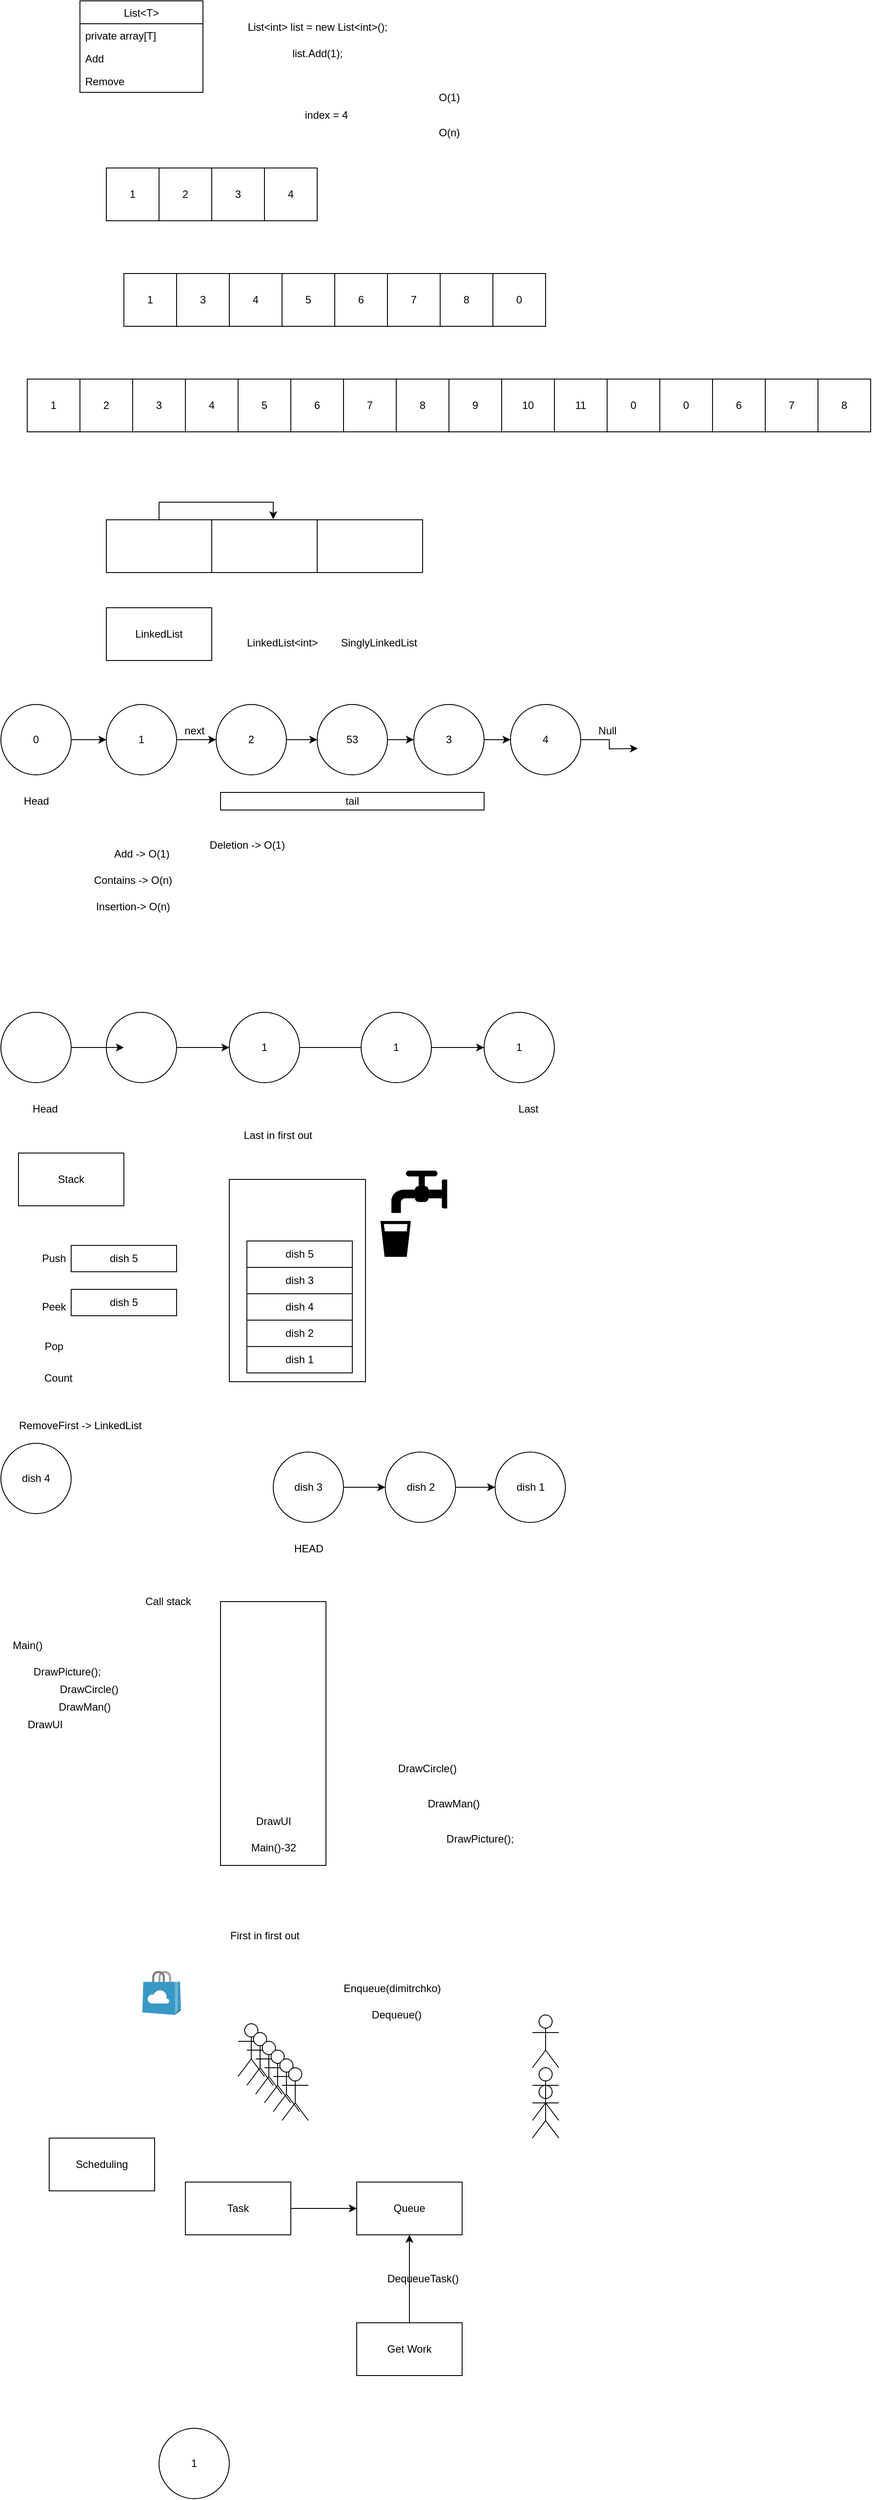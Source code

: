 <mxfile version="14.8.3" type="device"><diagram id="7Ob7HmoxK7Ka6KuP74Fg" name="Page-1"><mxGraphModel dx="782" dy="482" grid="1" gridSize="10" guides="1" tooltips="1" connect="1" arrows="1" fold="1" page="1" pageScale="1" pageWidth="850" pageHeight="1100" math="0" shadow="0"><root><mxCell id="0"/><mxCell id="1" parent="0"/><mxCell id="f8YSzcY2Ne5D4CTjOmmf-1" value="List&lt;T&gt;" style="swimlane;fontStyle=0;childLayout=stackLayout;horizontal=1;startSize=26;fillColor=none;horizontalStack=0;resizeParent=1;resizeParentMax=0;resizeLast=0;collapsible=1;marginBottom=0;" vertex="1" parent="1"><mxGeometry x="120" y="40" width="140" height="104" as="geometry"/></mxCell><mxCell id="f8YSzcY2Ne5D4CTjOmmf-2" value="private array[T]" style="text;strokeColor=none;fillColor=none;align=left;verticalAlign=top;spacingLeft=4;spacingRight=4;overflow=hidden;rotatable=0;points=[[0,0.5],[1,0.5]];portConstraint=eastwest;" vertex="1" parent="f8YSzcY2Ne5D4CTjOmmf-1"><mxGeometry y="26" width="140" height="26" as="geometry"/></mxCell><mxCell id="f8YSzcY2Ne5D4CTjOmmf-3" value="Add" style="text;strokeColor=none;fillColor=none;align=left;verticalAlign=top;spacingLeft=4;spacingRight=4;overflow=hidden;rotatable=0;points=[[0,0.5],[1,0.5]];portConstraint=eastwest;" vertex="1" parent="f8YSzcY2Ne5D4CTjOmmf-1"><mxGeometry y="52" width="140" height="26" as="geometry"/></mxCell><mxCell id="f8YSzcY2Ne5D4CTjOmmf-4" value="Remove" style="text;strokeColor=none;fillColor=none;align=left;verticalAlign=top;spacingLeft=4;spacingRight=4;overflow=hidden;rotatable=0;points=[[0,0.5],[1,0.5]];portConstraint=eastwest;" vertex="1" parent="f8YSzcY2Ne5D4CTjOmmf-1"><mxGeometry y="78" width="140" height="26" as="geometry"/></mxCell><mxCell id="f8YSzcY2Ne5D4CTjOmmf-5" value="1" style="rounded=0;whiteSpace=wrap;html=1;" vertex="1" parent="1"><mxGeometry x="150" y="230" width="60" height="60" as="geometry"/></mxCell><mxCell id="f8YSzcY2Ne5D4CTjOmmf-6" value="List&amp;lt;int&amp;gt; list = new List&amp;lt;int&amp;gt;();" style="text;html=1;align=center;verticalAlign=middle;resizable=0;points=[];autosize=1;strokeColor=none;" vertex="1" parent="1"><mxGeometry x="305" y="60" width="170" height="20" as="geometry"/></mxCell><mxCell id="f8YSzcY2Ne5D4CTjOmmf-7" value="list.Add(1);" style="text;html=1;align=center;verticalAlign=middle;resizable=0;points=[];autosize=1;strokeColor=none;" vertex="1" parent="1"><mxGeometry x="355" y="90" width="70" height="20" as="geometry"/></mxCell><mxCell id="f8YSzcY2Ne5D4CTjOmmf-8" value="2" style="rounded=0;whiteSpace=wrap;html=1;" vertex="1" parent="1"><mxGeometry x="210" y="230" width="60" height="60" as="geometry"/></mxCell><mxCell id="f8YSzcY2Ne5D4CTjOmmf-9" value="3" style="rounded=0;whiteSpace=wrap;html=1;" vertex="1" parent="1"><mxGeometry x="270" y="230" width="60" height="60" as="geometry"/></mxCell><mxCell id="f8YSzcY2Ne5D4CTjOmmf-10" value="4" style="rounded=0;whiteSpace=wrap;html=1;" vertex="1" parent="1"><mxGeometry x="330" y="230" width="60" height="60" as="geometry"/></mxCell><mxCell id="f8YSzcY2Ne5D4CTjOmmf-11" value="index = 4" style="text;html=1;align=center;verticalAlign=middle;resizable=0;points=[];autosize=1;strokeColor=none;" vertex="1" parent="1"><mxGeometry x="370" y="160" width="60" height="20" as="geometry"/></mxCell><mxCell id="f8YSzcY2Ne5D4CTjOmmf-14" value="1" style="rounded=0;whiteSpace=wrap;html=1;" vertex="1" parent="1"><mxGeometry x="170" y="350" width="60" height="60" as="geometry"/></mxCell><mxCell id="f8YSzcY2Ne5D4CTjOmmf-15" value="3" style="rounded=0;whiteSpace=wrap;html=1;" vertex="1" parent="1"><mxGeometry x="230" y="350" width="60" height="60" as="geometry"/></mxCell><mxCell id="f8YSzcY2Ne5D4CTjOmmf-16" value="4" style="rounded=0;whiteSpace=wrap;html=1;" vertex="1" parent="1"><mxGeometry x="290" y="350" width="60" height="60" as="geometry"/></mxCell><mxCell id="f8YSzcY2Ne5D4CTjOmmf-17" value="5" style="rounded=0;whiteSpace=wrap;html=1;" vertex="1" parent="1"><mxGeometry x="350" y="350" width="60" height="60" as="geometry"/></mxCell><mxCell id="f8YSzcY2Ne5D4CTjOmmf-22" value="6" style="rounded=0;whiteSpace=wrap;html=1;" vertex="1" parent="1"><mxGeometry x="410" y="350" width="60" height="60" as="geometry"/></mxCell><mxCell id="f8YSzcY2Ne5D4CTjOmmf-23" value="7" style="rounded=0;whiteSpace=wrap;html=1;" vertex="1" parent="1"><mxGeometry x="470" y="350" width="60" height="60" as="geometry"/></mxCell><mxCell id="f8YSzcY2Ne5D4CTjOmmf-24" value="8" style="rounded=0;whiteSpace=wrap;html=1;" vertex="1" parent="1"><mxGeometry x="530" y="350" width="60" height="60" as="geometry"/></mxCell><mxCell id="f8YSzcY2Ne5D4CTjOmmf-25" value="0" style="rounded=0;whiteSpace=wrap;html=1;" vertex="1" parent="1"><mxGeometry x="590" y="350" width="60" height="60" as="geometry"/></mxCell><mxCell id="f8YSzcY2Ne5D4CTjOmmf-26" value="1" style="rounded=0;whiteSpace=wrap;html=1;" vertex="1" parent="1"><mxGeometry x="60" y="470" width="60" height="60" as="geometry"/></mxCell><mxCell id="f8YSzcY2Ne5D4CTjOmmf-27" value="2" style="rounded=0;whiteSpace=wrap;html=1;" vertex="1" parent="1"><mxGeometry x="120" y="470" width="60" height="60" as="geometry"/></mxCell><mxCell id="f8YSzcY2Ne5D4CTjOmmf-28" value="3" style="rounded=0;whiteSpace=wrap;html=1;" vertex="1" parent="1"><mxGeometry x="180" y="470" width="60" height="60" as="geometry"/></mxCell><mxCell id="f8YSzcY2Ne5D4CTjOmmf-29" value="4" style="rounded=0;whiteSpace=wrap;html=1;" vertex="1" parent="1"><mxGeometry x="240" y="470" width="60" height="60" as="geometry"/></mxCell><mxCell id="f8YSzcY2Ne5D4CTjOmmf-30" value="5" style="rounded=0;whiteSpace=wrap;html=1;" vertex="1" parent="1"><mxGeometry x="300" y="470" width="60" height="60" as="geometry"/></mxCell><mxCell id="f8YSzcY2Ne5D4CTjOmmf-31" value="6" style="rounded=0;whiteSpace=wrap;html=1;" vertex="1" parent="1"><mxGeometry x="360" y="470" width="60" height="60" as="geometry"/></mxCell><mxCell id="f8YSzcY2Ne5D4CTjOmmf-32" value="7" style="rounded=0;whiteSpace=wrap;html=1;" vertex="1" parent="1"><mxGeometry x="420" y="470" width="60" height="60" as="geometry"/></mxCell><mxCell id="f8YSzcY2Ne5D4CTjOmmf-33" value="8" style="rounded=0;whiteSpace=wrap;html=1;" vertex="1" parent="1"><mxGeometry x="480" y="470" width="60" height="60" as="geometry"/></mxCell><mxCell id="f8YSzcY2Ne5D4CTjOmmf-34" value="9" style="rounded=0;whiteSpace=wrap;html=1;" vertex="1" parent="1"><mxGeometry x="540" y="470" width="60" height="60" as="geometry"/></mxCell><mxCell id="f8YSzcY2Ne5D4CTjOmmf-35" value="10" style="rounded=0;whiteSpace=wrap;html=1;" vertex="1" parent="1"><mxGeometry x="600" y="470" width="60" height="60" as="geometry"/></mxCell><mxCell id="f8YSzcY2Ne5D4CTjOmmf-36" value="11" style="rounded=0;whiteSpace=wrap;html=1;" vertex="1" parent="1"><mxGeometry x="660" y="470" width="60" height="60" as="geometry"/></mxCell><mxCell id="f8YSzcY2Ne5D4CTjOmmf-37" value="0" style="rounded=0;whiteSpace=wrap;html=1;" vertex="1" parent="1"><mxGeometry x="720" y="470" width="60" height="60" as="geometry"/></mxCell><mxCell id="f8YSzcY2Ne5D4CTjOmmf-38" value="0" style="rounded=0;whiteSpace=wrap;html=1;" vertex="1" parent="1"><mxGeometry x="780" y="470" width="60" height="60" as="geometry"/></mxCell><mxCell id="f8YSzcY2Ne5D4CTjOmmf-39" value="6" style="rounded=0;whiteSpace=wrap;html=1;" vertex="1" parent="1"><mxGeometry x="840" y="470" width="60" height="60" as="geometry"/></mxCell><mxCell id="f8YSzcY2Ne5D4CTjOmmf-40" value="7" style="rounded=0;whiteSpace=wrap;html=1;" vertex="1" parent="1"><mxGeometry x="900" y="470" width="60" height="60" as="geometry"/></mxCell><mxCell id="f8YSzcY2Ne5D4CTjOmmf-41" value="8" style="rounded=0;whiteSpace=wrap;html=1;" vertex="1" parent="1"><mxGeometry x="960" y="470" width="60" height="60" as="geometry"/></mxCell><mxCell id="f8YSzcY2Ne5D4CTjOmmf-42" value="O(1)" style="text;html=1;align=center;verticalAlign=middle;resizable=0;points=[];autosize=1;strokeColor=none;" vertex="1" parent="1"><mxGeometry x="520" y="140" width="40" height="20" as="geometry"/></mxCell><mxCell id="f8YSzcY2Ne5D4CTjOmmf-43" value="O(n)" style="text;html=1;align=center;verticalAlign=middle;resizable=0;points=[];autosize=1;strokeColor=none;" vertex="1" parent="1"><mxGeometry x="520" y="180" width="40" height="20" as="geometry"/></mxCell><mxCell id="f8YSzcY2Ne5D4CTjOmmf-48" style="edgeStyle=orthogonalEdgeStyle;rounded=0;orthogonalLoop=1;jettySize=auto;html=1;entryX=0.583;entryY=-0.011;entryDx=0;entryDy=0;entryPerimeter=0;" edge="1" parent="1" source="f8YSzcY2Ne5D4CTjOmmf-44" target="f8YSzcY2Ne5D4CTjOmmf-45"><mxGeometry relative="1" as="geometry"/></mxCell><mxCell id="f8YSzcY2Ne5D4CTjOmmf-44" value="" style="rounded=0;whiteSpace=wrap;html=1;" vertex="1" parent="1"><mxGeometry x="150" y="630" width="120" height="60" as="geometry"/></mxCell><mxCell id="f8YSzcY2Ne5D4CTjOmmf-45" value="" style="rounded=0;whiteSpace=wrap;html=1;" vertex="1" parent="1"><mxGeometry x="270" y="630" width="120" height="60" as="geometry"/></mxCell><mxCell id="f8YSzcY2Ne5D4CTjOmmf-46" value="" style="rounded=0;whiteSpace=wrap;html=1;" vertex="1" parent="1"><mxGeometry x="390" y="630" width="120" height="60" as="geometry"/></mxCell><mxCell id="f8YSzcY2Ne5D4CTjOmmf-49" value="LinkedList" style="rounded=0;whiteSpace=wrap;html=1;" vertex="1" parent="1"><mxGeometry x="150" y="730" width="120" height="60" as="geometry"/></mxCell><mxCell id="f8YSzcY2Ne5D4CTjOmmf-58" style="edgeStyle=orthogonalEdgeStyle;rounded=0;orthogonalLoop=1;jettySize=auto;html=1;entryX=0;entryY=0.5;entryDx=0;entryDy=0;" edge="1" parent="1" source="f8YSzcY2Ne5D4CTjOmmf-50" target="f8YSzcY2Ne5D4CTjOmmf-52"><mxGeometry relative="1" as="geometry"/></mxCell><mxCell id="f8YSzcY2Ne5D4CTjOmmf-50" value="1" style="ellipse;whiteSpace=wrap;html=1;" vertex="1" parent="1"><mxGeometry x="150" y="840" width="80" height="80" as="geometry"/></mxCell><mxCell id="f8YSzcY2Ne5D4CTjOmmf-51" value="LinkedList&amp;lt;int&amp;gt;" style="text;html=1;align=center;verticalAlign=middle;resizable=0;points=[];autosize=1;strokeColor=none;" vertex="1" parent="1"><mxGeometry x="300" y="760" width="100" height="20" as="geometry"/></mxCell><mxCell id="f8YSzcY2Ne5D4CTjOmmf-70" style="edgeStyle=orthogonalEdgeStyle;rounded=0;orthogonalLoop=1;jettySize=auto;html=1;" edge="1" parent="1" source="f8YSzcY2Ne5D4CTjOmmf-52" target="f8YSzcY2Ne5D4CTjOmmf-69"><mxGeometry relative="1" as="geometry"/></mxCell><mxCell id="f8YSzcY2Ne5D4CTjOmmf-52" value="2" style="ellipse;whiteSpace=wrap;html=1;" vertex="1" parent="1"><mxGeometry x="275" y="840" width="80" height="80" as="geometry"/></mxCell><mxCell id="f8YSzcY2Ne5D4CTjOmmf-62" style="edgeStyle=orthogonalEdgeStyle;rounded=0;orthogonalLoop=1;jettySize=auto;html=1;entryX=0;entryY=0.5;entryDx=0;entryDy=0;" edge="1" parent="1" source="f8YSzcY2Ne5D4CTjOmmf-53" target="f8YSzcY2Ne5D4CTjOmmf-54"><mxGeometry relative="1" as="geometry"/></mxCell><mxCell id="f8YSzcY2Ne5D4CTjOmmf-53" value="3" style="ellipse;whiteSpace=wrap;html=1;" vertex="1" parent="1"><mxGeometry x="500" y="840" width="80" height="80" as="geometry"/></mxCell><mxCell id="f8YSzcY2Ne5D4CTjOmmf-63" style="edgeStyle=orthogonalEdgeStyle;rounded=0;orthogonalLoop=1;jettySize=auto;html=1;" edge="1" parent="1" source="f8YSzcY2Ne5D4CTjOmmf-54"><mxGeometry relative="1" as="geometry"><mxPoint x="755" y="890" as="targetPoint"/></mxGeometry></mxCell><mxCell id="f8YSzcY2Ne5D4CTjOmmf-54" value="4" style="ellipse;whiteSpace=wrap;html=1;" vertex="1" parent="1"><mxGeometry x="610" y="840" width="80" height="80" as="geometry"/></mxCell><mxCell id="f8YSzcY2Ne5D4CTjOmmf-55" value="SinglyLinkedList" style="text;html=1;align=center;verticalAlign=middle;resizable=0;points=[];autosize=1;strokeColor=none;" vertex="1" parent="1"><mxGeometry x="410" y="760" width="100" height="20" as="geometry"/></mxCell><mxCell id="f8YSzcY2Ne5D4CTjOmmf-56" value="Head" style="text;html=1;align=center;verticalAlign=middle;resizable=0;points=[];autosize=1;strokeColor=none;" vertex="1" parent="1"><mxGeometry x="50" y="940" width="40" height="20" as="geometry"/></mxCell><mxCell id="f8YSzcY2Ne5D4CTjOmmf-57" value="tail" style="rounded=0;whiteSpace=wrap;html=1;" vertex="1" parent="1"><mxGeometry x="280" y="940" width="300" height="20" as="geometry"/></mxCell><mxCell id="f8YSzcY2Ne5D4CTjOmmf-59" value="next" style="text;html=1;align=center;verticalAlign=middle;resizable=0;points=[];autosize=1;strokeColor=none;" vertex="1" parent="1"><mxGeometry x="230" y="860" width="40" height="20" as="geometry"/></mxCell><mxCell id="f8YSzcY2Ne5D4CTjOmmf-64" value="Null" style="text;html=1;align=center;verticalAlign=middle;resizable=0;points=[];autosize=1;strokeColor=none;" vertex="1" parent="1"><mxGeometry x="700" y="860" width="40" height="20" as="geometry"/></mxCell><mxCell id="f8YSzcY2Ne5D4CTjOmmf-65" value="Add -&amp;gt; O(1)" style="text;html=1;align=center;verticalAlign=middle;resizable=0;points=[];autosize=1;strokeColor=none;" vertex="1" parent="1"><mxGeometry x="150" y="1000" width="80" height="20" as="geometry"/></mxCell><mxCell id="f8YSzcY2Ne5D4CTjOmmf-67" style="edgeStyle=orthogonalEdgeStyle;rounded=0;orthogonalLoop=1;jettySize=auto;html=1;" edge="1" parent="1" source="f8YSzcY2Ne5D4CTjOmmf-66" target="f8YSzcY2Ne5D4CTjOmmf-50"><mxGeometry relative="1" as="geometry"/></mxCell><mxCell id="f8YSzcY2Ne5D4CTjOmmf-66" value="0" style="ellipse;whiteSpace=wrap;html=1;" vertex="1" parent="1"><mxGeometry x="30" y="840" width="80" height="80" as="geometry"/></mxCell><mxCell id="f8YSzcY2Ne5D4CTjOmmf-68" value="Contains -&amp;gt; O(n)" style="text;html=1;align=center;verticalAlign=middle;resizable=0;points=[];autosize=1;strokeColor=none;" vertex="1" parent="1"><mxGeometry x="130" y="1030" width="100" height="20" as="geometry"/></mxCell><mxCell id="f8YSzcY2Ne5D4CTjOmmf-71" style="edgeStyle=orthogonalEdgeStyle;rounded=0;orthogonalLoop=1;jettySize=auto;html=1;" edge="1" parent="1" source="f8YSzcY2Ne5D4CTjOmmf-69" target="f8YSzcY2Ne5D4CTjOmmf-53"><mxGeometry relative="1" as="geometry"/></mxCell><mxCell id="f8YSzcY2Ne5D4CTjOmmf-69" value="53" style="ellipse;whiteSpace=wrap;html=1;" vertex="1" parent="1"><mxGeometry x="390" y="840" width="80" height="80" as="geometry"/></mxCell><mxCell id="f8YSzcY2Ne5D4CTjOmmf-72" value="Insertion-&amp;gt; O(n)" style="text;html=1;align=center;verticalAlign=middle;resizable=0;points=[];autosize=1;strokeColor=none;" vertex="1" parent="1"><mxGeometry x="130" y="1060" width="100" height="20" as="geometry"/></mxCell><mxCell id="f8YSzcY2Ne5D4CTjOmmf-73" value="Deletion -&amp;gt; O(1)" style="text;html=1;align=center;verticalAlign=middle;resizable=0;points=[];autosize=1;strokeColor=none;" vertex="1" parent="1"><mxGeometry x="260" y="990" width="100" height="20" as="geometry"/></mxCell><mxCell id="f8YSzcY2Ne5D4CTjOmmf-86" style="edgeStyle=orthogonalEdgeStyle;rounded=0;orthogonalLoop=1;jettySize=auto;html=1;entryX=0.5;entryY=0.5;entryDx=0;entryDy=0;entryPerimeter=0;" edge="1" parent="1" source="f8YSzcY2Ne5D4CTjOmmf-76" target="f8YSzcY2Ne5D4CTjOmmf-83"><mxGeometry relative="1" as="geometry"/></mxCell><mxCell id="f8YSzcY2Ne5D4CTjOmmf-76" value="1" style="ellipse;whiteSpace=wrap;html=1;" vertex="1" parent="1"><mxGeometry x="290" y="1190" width="80" height="80" as="geometry"/></mxCell><mxCell id="f8YSzcY2Ne5D4CTjOmmf-77" value="Head" style="text;html=1;align=center;verticalAlign=middle;resizable=0;points=[];autosize=1;strokeColor=none;" vertex="1" parent="1"><mxGeometry x="60" y="1290" width="40" height="20" as="geometry"/></mxCell><mxCell id="f8YSzcY2Ne5D4CTjOmmf-78" value="Last" style="text;html=1;align=center;verticalAlign=middle;resizable=0;points=[];autosize=1;strokeColor=none;" vertex="1" parent="1"><mxGeometry x="610" y="1290" width="40" height="20" as="geometry"/></mxCell><mxCell id="f8YSzcY2Ne5D4CTjOmmf-80" style="edgeStyle=orthogonalEdgeStyle;rounded=0;orthogonalLoop=1;jettySize=auto;html=1;entryX=0;entryY=0.5;entryDx=0;entryDy=0;" edge="1" parent="1" source="f8YSzcY2Ne5D4CTjOmmf-79" target="f8YSzcY2Ne5D4CTjOmmf-76"><mxGeometry relative="1" as="geometry"/></mxCell><mxCell id="f8YSzcY2Ne5D4CTjOmmf-79" value="" style="ellipse;whiteSpace=wrap;html=1;aspect=fixed;" vertex="1" parent="1"><mxGeometry x="150" y="1190" width="80" height="80" as="geometry"/></mxCell><mxCell id="f8YSzcY2Ne5D4CTjOmmf-82" style="edgeStyle=orthogonalEdgeStyle;rounded=0;orthogonalLoop=1;jettySize=auto;html=1;entryX=0.25;entryY=0.5;entryDx=0;entryDy=0;entryPerimeter=0;" edge="1" parent="1" source="f8YSzcY2Ne5D4CTjOmmf-81" target="f8YSzcY2Ne5D4CTjOmmf-79"><mxGeometry relative="1" as="geometry"/></mxCell><mxCell id="f8YSzcY2Ne5D4CTjOmmf-81" value="" style="ellipse;whiteSpace=wrap;html=1;aspect=fixed;" vertex="1" parent="1"><mxGeometry x="30" y="1190" width="80" height="80" as="geometry"/></mxCell><mxCell id="f8YSzcY2Ne5D4CTjOmmf-88" style="edgeStyle=orthogonalEdgeStyle;rounded=0;orthogonalLoop=1;jettySize=auto;html=1;entryX=0;entryY=0.5;entryDx=0;entryDy=0;" edge="1" parent="1" source="f8YSzcY2Ne5D4CTjOmmf-83" target="f8YSzcY2Ne5D4CTjOmmf-87"><mxGeometry relative="1" as="geometry"/></mxCell><mxCell id="f8YSzcY2Ne5D4CTjOmmf-83" value="1" style="ellipse;whiteSpace=wrap;html=1;" vertex="1" parent="1"><mxGeometry x="440" y="1190" width="80" height="80" as="geometry"/></mxCell><mxCell id="f8YSzcY2Ne5D4CTjOmmf-87" value="1" style="ellipse;whiteSpace=wrap;html=1;" vertex="1" parent="1"><mxGeometry x="580" y="1190" width="80" height="80" as="geometry"/></mxCell><mxCell id="f8YSzcY2Ne5D4CTjOmmf-89" value="Stack" style="rounded=0;whiteSpace=wrap;html=1;" vertex="1" parent="1"><mxGeometry x="50" y="1350" width="120" height="60" as="geometry"/></mxCell><mxCell id="f8YSzcY2Ne5D4CTjOmmf-90" value="" style="rounded=0;whiteSpace=wrap;html=1;" vertex="1" parent="1"><mxGeometry x="290" y="1380" width="155" height="230" as="geometry"/></mxCell><mxCell id="f8YSzcY2Ne5D4CTjOmmf-91" value="" style="shape=mxgraph.signs.food.drinking_water_2;html=1;pointerEvents=1;fillColor=#000000;strokeColor=none;verticalLabelPosition=bottom;verticalAlign=top;align=center;" vertex="1" parent="1"><mxGeometry x="462" y="1370" width="76" height="98" as="geometry"/></mxCell><mxCell id="f8YSzcY2Ne5D4CTjOmmf-92" value="" style="shape=image;html=1;verticalAlign=top;verticalLabelPosition=bottom;labelBackgroundColor=#ffffff;imageAspect=0;aspect=fixed;image=https://cdn3.iconfinder.com/data/icons/food-set-3/91/Food_C201-128.png" vertex="1" parent="1"><mxGeometry x="446" y="1468" width="128" height="128" as="geometry"/></mxCell><mxCell id="f8YSzcY2Ne5D4CTjOmmf-94" value="dish 2" style="rounded=0;whiteSpace=wrap;html=1;" vertex="1" parent="1"><mxGeometry x="310" y="1540" width="120" height="30" as="geometry"/></mxCell><mxCell id="f8YSzcY2Ne5D4CTjOmmf-95" value="dish 1" style="rounded=0;whiteSpace=wrap;html=1;" vertex="1" parent="1"><mxGeometry x="310" y="1570" width="120" height="30" as="geometry"/></mxCell><mxCell id="f8YSzcY2Ne5D4CTjOmmf-96" value="dish 3" style="rounded=0;whiteSpace=wrap;html=1;" vertex="1" parent="1"><mxGeometry x="310" y="1480" width="120" height="30" as="geometry"/></mxCell><mxCell id="f8YSzcY2Ne5D4CTjOmmf-97" value="dish 4" style="rounded=0;whiteSpace=wrap;html=1;" vertex="1" parent="1"><mxGeometry x="310" y="1510" width="120" height="30" as="geometry"/></mxCell><mxCell id="f8YSzcY2Ne5D4CTjOmmf-98" value="Last in first out" style="text;html=1;align=center;verticalAlign=middle;resizable=0;points=[];autosize=1;strokeColor=none;" vertex="1" parent="1"><mxGeometry x="300" y="1320" width="90" height="20" as="geometry"/></mxCell><mxCell id="f8YSzcY2Ne5D4CTjOmmf-99" value="Push" style="text;html=1;align=center;verticalAlign=middle;resizable=0;points=[];autosize=1;strokeColor=none;" vertex="1" parent="1"><mxGeometry x="70" y="1460" width="40" height="20" as="geometry"/></mxCell><mxCell id="f8YSzcY2Ne5D4CTjOmmf-100" value="dish 5" style="rounded=0;whiteSpace=wrap;html=1;" vertex="1" parent="1"><mxGeometry x="310" y="1450" width="120" height="30" as="geometry"/></mxCell><mxCell id="f8YSzcY2Ne5D4CTjOmmf-102" value="Peek" style="text;html=1;align=center;verticalAlign=middle;resizable=0;points=[];autosize=1;strokeColor=none;" vertex="1" parent="1"><mxGeometry x="70" y="1515" width="40" height="20" as="geometry"/></mxCell><mxCell id="f8YSzcY2Ne5D4CTjOmmf-103" value="dish 5" style="rounded=0;whiteSpace=wrap;html=1;" vertex="1" parent="1"><mxGeometry x="110" y="1455" width="120" height="30" as="geometry"/></mxCell><mxCell id="f8YSzcY2Ne5D4CTjOmmf-105" value="dish 5" style="rounded=0;whiteSpace=wrap;html=1;" vertex="1" parent="1"><mxGeometry x="110" y="1505" width="120" height="30" as="geometry"/></mxCell><mxCell id="f8YSzcY2Ne5D4CTjOmmf-106" value="Pop" style="text;html=1;align=center;verticalAlign=middle;resizable=0;points=[];autosize=1;strokeColor=none;" vertex="1" parent="1"><mxGeometry x="70" y="1560" width="40" height="20" as="geometry"/></mxCell><mxCell id="f8YSzcY2Ne5D4CTjOmmf-108" value="Count" style="text;html=1;align=center;verticalAlign=middle;resizable=0;points=[];autosize=1;strokeColor=none;" vertex="1" parent="1"><mxGeometry x="70" y="1596" width="50" height="20" as="geometry"/></mxCell><mxCell id="f8YSzcY2Ne5D4CTjOmmf-109" value="dish 1" style="ellipse;whiteSpace=wrap;html=1;" vertex="1" parent="1"><mxGeometry x="592.5" y="1690" width="80" height="80" as="geometry"/></mxCell><mxCell id="f8YSzcY2Ne5D4CTjOmmf-110" value="HEAD" style="text;html=1;align=center;verticalAlign=middle;resizable=0;points=[];autosize=1;strokeColor=none;" vertex="1" parent="1"><mxGeometry x="355" y="1790" width="50" height="20" as="geometry"/></mxCell><mxCell id="f8YSzcY2Ne5D4CTjOmmf-112" style="edgeStyle=orthogonalEdgeStyle;rounded=0;orthogonalLoop=1;jettySize=auto;html=1;" edge="1" parent="1" source="f8YSzcY2Ne5D4CTjOmmf-111" target="f8YSzcY2Ne5D4CTjOmmf-109"><mxGeometry relative="1" as="geometry"/></mxCell><mxCell id="f8YSzcY2Ne5D4CTjOmmf-111" value="dish 2" style="ellipse;whiteSpace=wrap;html=1;" vertex="1" parent="1"><mxGeometry x="467.5" y="1690" width="80" height="80" as="geometry"/></mxCell><mxCell id="f8YSzcY2Ne5D4CTjOmmf-116" style="edgeStyle=orthogonalEdgeStyle;rounded=0;orthogonalLoop=1;jettySize=auto;html=1;" edge="1" parent="1" source="f8YSzcY2Ne5D4CTjOmmf-113" target="f8YSzcY2Ne5D4CTjOmmf-111"><mxGeometry relative="1" as="geometry"/></mxCell><mxCell id="f8YSzcY2Ne5D4CTjOmmf-113" value="dish 3" style="ellipse;whiteSpace=wrap;html=1;" vertex="1" parent="1"><mxGeometry x="340" y="1690" width="80" height="80" as="geometry"/></mxCell><mxCell id="f8YSzcY2Ne5D4CTjOmmf-114" value="dish 4" style="ellipse;whiteSpace=wrap;html=1;" vertex="1" parent="1"><mxGeometry x="30" y="1680" width="80" height="80" as="geometry"/></mxCell><mxCell id="f8YSzcY2Ne5D4CTjOmmf-117" value="RemoveFirst -&amp;gt; LinkedList" style="text;html=1;align=center;verticalAlign=middle;resizable=0;points=[];autosize=1;strokeColor=none;" vertex="1" parent="1"><mxGeometry x="40" y="1650" width="160" height="20" as="geometry"/></mxCell><mxCell id="f8YSzcY2Ne5D4CTjOmmf-119" value="" style="rounded=0;whiteSpace=wrap;html=1;" vertex="1" parent="1"><mxGeometry x="280" y="1860" width="120" height="300" as="geometry"/></mxCell><mxCell id="f8YSzcY2Ne5D4CTjOmmf-120" value="Call stack" style="text;html=1;align=center;verticalAlign=middle;resizable=0;points=[];autosize=1;strokeColor=none;" vertex="1" parent="1"><mxGeometry x="185" y="1850" width="70" height="20" as="geometry"/></mxCell><mxCell id="f8YSzcY2Ne5D4CTjOmmf-121" value="Main()" style="text;html=1;align=center;verticalAlign=middle;resizable=0;points=[];autosize=1;strokeColor=none;" vertex="1" parent="1"><mxGeometry x="35" y="1900" width="50" height="20" as="geometry"/></mxCell><mxCell id="f8YSzcY2Ne5D4CTjOmmf-122" value="DrawPicture();" style="text;html=1;align=center;verticalAlign=middle;resizable=0;points=[];autosize=1;strokeColor=none;" vertex="1" parent="1"><mxGeometry x="60" y="1930" width="90" height="20" as="geometry"/></mxCell><mxCell id="f8YSzcY2Ne5D4CTjOmmf-123" value="DrawCircle()" style="text;html=1;align=center;verticalAlign=middle;resizable=0;points=[];autosize=1;strokeColor=none;" vertex="1" parent="1"><mxGeometry x="90" y="1950" width="80" height="20" as="geometry"/></mxCell><mxCell id="f8YSzcY2Ne5D4CTjOmmf-124" value="DrawMan()" style="text;html=1;align=center;verticalAlign=middle;resizable=0;points=[];autosize=1;strokeColor=none;" vertex="1" parent="1"><mxGeometry x="90" y="1970" width="70" height="20" as="geometry"/></mxCell><mxCell id="f8YSzcY2Ne5D4CTjOmmf-125" value="DrawUI" style="text;html=1;align=center;verticalAlign=middle;resizable=0;points=[];autosize=1;strokeColor=none;" vertex="1" parent="1"><mxGeometry x="50" y="1990" width="60" height="20" as="geometry"/></mxCell><mxCell id="f8YSzcY2Ne5D4CTjOmmf-126" value="Main()-32" style="text;html=1;align=center;verticalAlign=middle;resizable=0;points=[];autosize=1;strokeColor=none;" vertex="1" parent="1"><mxGeometry x="305" y="2130" width="70" height="20" as="geometry"/></mxCell><mxCell id="f8YSzcY2Ne5D4CTjOmmf-127" value="DrawPicture();" style="text;html=1;align=center;verticalAlign=middle;resizable=0;points=[];autosize=1;strokeColor=none;" vertex="1" parent="1"><mxGeometry x="530" y="2120" width="90" height="20" as="geometry"/></mxCell><mxCell id="f8YSzcY2Ne5D4CTjOmmf-128" value="DrawCircle()" style="text;html=1;align=center;verticalAlign=middle;resizable=0;points=[];autosize=1;strokeColor=none;" vertex="1" parent="1"><mxGeometry x="475" y="2040" width="80" height="20" as="geometry"/></mxCell><mxCell id="f8YSzcY2Ne5D4CTjOmmf-129" value="DrawMan()" style="text;html=1;align=center;verticalAlign=middle;resizable=0;points=[];autosize=1;strokeColor=none;" vertex="1" parent="1"><mxGeometry x="510" y="2080" width="70" height="20" as="geometry"/></mxCell><mxCell id="f8YSzcY2Ne5D4CTjOmmf-130" value="DrawUI" style="text;html=1;align=center;verticalAlign=middle;resizable=0;points=[];autosize=1;strokeColor=none;" vertex="1" parent="1"><mxGeometry x="310" y="2100" width="60" height="20" as="geometry"/></mxCell><mxCell id="f8YSzcY2Ne5D4CTjOmmf-131" value="" style="shape=umlActor;verticalLabelPosition=bottom;verticalAlign=top;html=1;outlineConnect=0;" vertex="1" parent="1"><mxGeometry x="635" y="2330" width="30" height="60" as="geometry"/></mxCell><mxCell id="f8YSzcY2Ne5D4CTjOmmf-132" value="" style="aspect=fixed;html=1;points=[];align=center;image;fontSize=12;image=img/lib/mscae/Store_Marketplace.svg;" vertex="1" parent="1"><mxGeometry x="191" y="2280" width="44" height="50" as="geometry"/></mxCell><mxCell id="f8YSzcY2Ne5D4CTjOmmf-133" value="" style="shape=umlActor;verticalLabelPosition=bottom;verticalAlign=top;html=1;outlineConnect=0;" vertex="1" parent="1"><mxGeometry x="635" y="2410" width="30" height="60" as="geometry"/></mxCell><mxCell id="f8YSzcY2Ne5D4CTjOmmf-134" value="" style="shape=umlActor;verticalLabelPosition=bottom;verticalAlign=top;html=1;outlineConnect=0;" vertex="1" parent="1"><mxGeometry x="635" y="2390" width="30" height="60" as="geometry"/></mxCell><mxCell id="f8YSzcY2Ne5D4CTjOmmf-135" value="" style="shape=umlActor;verticalLabelPosition=bottom;verticalAlign=top;html=1;outlineConnect=0;" vertex="1" parent="1"><mxGeometry x="300" y="2340" width="30" height="60" as="geometry"/></mxCell><mxCell id="f8YSzcY2Ne5D4CTjOmmf-136" value="" style="shape=umlActor;verticalLabelPosition=bottom;verticalAlign=top;html=1;outlineConnect=0;" vertex="1" parent="1"><mxGeometry x="310" y="2350" width="30" height="60" as="geometry"/></mxCell><mxCell id="f8YSzcY2Ne5D4CTjOmmf-137" value="" style="shape=umlActor;verticalLabelPosition=bottom;verticalAlign=top;html=1;outlineConnect=0;" vertex="1" parent="1"><mxGeometry x="320" y="2360" width="30" height="60" as="geometry"/></mxCell><mxCell id="f8YSzcY2Ne5D4CTjOmmf-138" value="Enqueue(dimitrchko)" style="text;html=1;align=center;verticalAlign=middle;resizable=0;points=[];autosize=1;strokeColor=none;" vertex="1" parent="1"><mxGeometry x="410" y="2290" width="130" height="20" as="geometry"/></mxCell><mxCell id="f8YSzcY2Ne5D4CTjOmmf-139" value="" style="shape=umlActor;verticalLabelPosition=bottom;verticalAlign=top;html=1;outlineConnect=0;" vertex="1" parent="1"><mxGeometry x="330" y="2370" width="30" height="60" as="geometry"/></mxCell><mxCell id="f8YSzcY2Ne5D4CTjOmmf-140" value="Dequeue()" style="text;html=1;align=center;verticalAlign=middle;resizable=0;points=[];autosize=1;strokeColor=none;" vertex="1" parent="1"><mxGeometry x="445" y="2320" width="70" height="20" as="geometry"/></mxCell><mxCell id="f8YSzcY2Ne5D4CTjOmmf-141" value="" style="shape=umlActor;verticalLabelPosition=bottom;verticalAlign=top;html=1;outlineConnect=0;" vertex="1" parent="1"><mxGeometry x="340" y="2380" width="30" height="60" as="geometry"/></mxCell><mxCell id="f8YSzcY2Ne5D4CTjOmmf-142" value="" style="shape=umlActor;verticalLabelPosition=bottom;verticalAlign=top;html=1;outlineConnect=0;" vertex="1" parent="1"><mxGeometry x="350" y="2390" width="30" height="60" as="geometry"/></mxCell><mxCell id="f8YSzcY2Ne5D4CTjOmmf-143" value="First in first out" style="text;html=1;align=center;verticalAlign=middle;resizable=0;points=[];autosize=1;strokeColor=none;" vertex="1" parent="1"><mxGeometry x="285" y="2230" width="90" height="20" as="geometry"/></mxCell><mxCell id="f8YSzcY2Ne5D4CTjOmmf-144" value="Scheduling" style="rounded=0;whiteSpace=wrap;html=1;" vertex="1" parent="1"><mxGeometry x="85" y="2470" width="120" height="60" as="geometry"/></mxCell><mxCell id="f8YSzcY2Ne5D4CTjOmmf-146" value="Queue" style="rounded=0;whiteSpace=wrap;html=1;" vertex="1" parent="1"><mxGeometry x="435" y="2520" width="120" height="60" as="geometry"/></mxCell><mxCell id="f8YSzcY2Ne5D4CTjOmmf-149" style="edgeStyle=orthogonalEdgeStyle;rounded=0;orthogonalLoop=1;jettySize=auto;html=1;" edge="1" parent="1" source="f8YSzcY2Ne5D4CTjOmmf-147" target="f8YSzcY2Ne5D4CTjOmmf-146"><mxGeometry relative="1" as="geometry"/></mxCell><mxCell id="f8YSzcY2Ne5D4CTjOmmf-147" value="Task" style="rounded=0;whiteSpace=wrap;html=1;" vertex="1" parent="1"><mxGeometry x="240" y="2520" width="120" height="60" as="geometry"/></mxCell><mxCell id="f8YSzcY2Ne5D4CTjOmmf-151" style="edgeStyle=orthogonalEdgeStyle;rounded=0;orthogonalLoop=1;jettySize=auto;html=1;entryX=0.5;entryY=1;entryDx=0;entryDy=0;" edge="1" parent="1" source="f8YSzcY2Ne5D4CTjOmmf-150" target="f8YSzcY2Ne5D4CTjOmmf-146"><mxGeometry relative="1" as="geometry"/></mxCell><mxCell id="f8YSzcY2Ne5D4CTjOmmf-150" value="Get Work" style="rounded=0;whiteSpace=wrap;html=1;" vertex="1" parent="1"><mxGeometry x="435" y="2680" width="120" height="60" as="geometry"/></mxCell><mxCell id="f8YSzcY2Ne5D4CTjOmmf-152" value="DequeueTask()" style="text;html=1;align=center;verticalAlign=middle;resizable=0;points=[];autosize=1;strokeColor=none;" vertex="1" parent="1"><mxGeometry x="460" y="2620" width="100" height="20" as="geometry"/></mxCell><mxCell id="f8YSzcY2Ne5D4CTjOmmf-153" value="1" style="ellipse;whiteSpace=wrap;html=1;aspect=fixed;" vertex="1" parent="1"><mxGeometry x="210" y="2800" width="80" height="80" as="geometry"/></mxCell></root></mxGraphModel></diagram></mxfile>